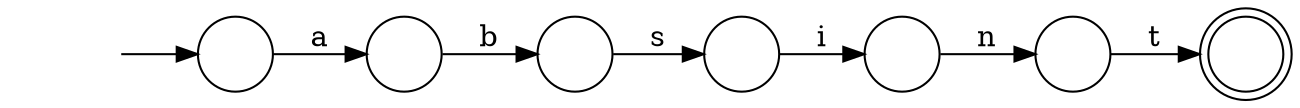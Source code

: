 digraph Automaton {
  rankdir = LR;
  0 [shape=circle,label=""];
  0 -> 3 [label="t"]
  1 [shape=circle,label=""];
  1 -> 5 [label="b"]
  2 [shape=circle,label=""];
  2 -> 0 [label="n"]
  3 [shape=doublecircle,label=""];
  4 [shape=circle,label=""];
  initial [shape=plaintext,label=""];
  initial -> 4
  4 -> 1 [label="a"]
  5 [shape=circle,label=""];
  5 -> 6 [label="s"]
  6 [shape=circle,label=""];
  6 -> 2 [label="i"]
}
